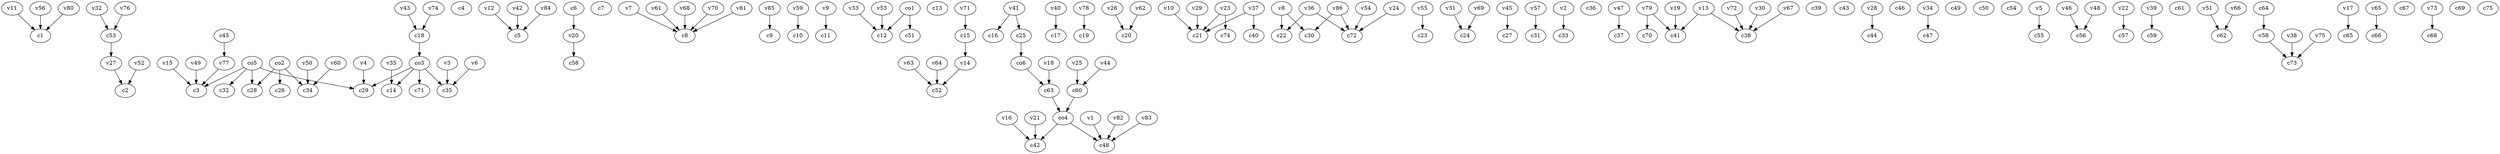 strict digraph  {
c1;
c2;
c3;
c4;
c5;
c6;
c7;
c8;
c9;
c10;
c11;
c12;
c13;
c14;
c15;
c16;
c17;
c18;
c19;
c20;
c21;
c22;
c23;
c24;
c25;
c26;
c27;
c28;
c29;
c30;
c31;
c32;
c33;
c34;
c35;
c36;
c37;
c38;
c39;
c40;
c41;
c42;
c43;
c44;
c45;
c46;
c47;
c48;
c49;
c50;
c51;
c52;
c53;
c54;
c55;
c56;
c57;
c58;
c59;
c60;
c61;
c62;
c63;
c64;
c65;
c66;
c67;
c68;
c69;
c70;
c71;
c72;
c73;
c74;
c75;
v1;
v2;
v3;
v4;
v5;
v6;
v7;
v8;
v9;
v10;
v11;
v12;
v13;
v14;
v15;
v16;
v17;
v18;
v19;
v20;
v21;
v22;
v23;
v24;
v25;
v26;
v27;
v28;
v29;
v30;
v31;
v32;
v33;
v34;
v35;
v36;
v37;
v38;
v39;
v40;
v41;
v42;
v43;
v44;
v45;
v46;
v47;
v48;
v49;
v50;
v51;
v52;
v53;
v54;
v55;
v56;
v57;
v58;
v59;
v60;
v61;
v62;
v63;
v64;
v65;
v66;
v67;
v68;
v69;
v70;
v71;
v72;
v73;
v74;
v75;
v76;
v77;
v78;
v79;
v80;
v81;
v82;
v83;
v84;
v85;
v86;
co1;
co2;
co3;
co4;
co5;
co6;
c6 -> v20  [weight=1];
c15 -> v14  [weight=1];
c18 -> co3  [weight=1];
c25 -> co6  [weight=1];
c45 -> v77  [weight=1];
c53 -> v27  [weight=1];
c60 -> co4  [weight=1];
c63 -> co4  [weight=1];
c64 -> v58  [weight=1];
v1 -> c48  [weight=1];
v2 -> c33  [weight=1];
v3 -> c35  [weight=1];
v4 -> c29  [weight=1];
v5 -> c55  [weight=1];
v6 -> c35  [weight=1];
v7 -> c8  [weight=1];
v8 -> c30  [weight=1];
v8 -> c22  [weight=1];
v9 -> c11  [weight=1];
v10 -> c21  [weight=1];
v11 -> c1  [weight=1];
v12 -> c5  [weight=1];
v13 -> c41  [weight=1];
v13 -> c38  [weight=1];
v14 -> c52  [weight=1];
v15 -> c3  [weight=1];
v16 -> c42  [weight=1];
v17 -> c65  [weight=1];
v18 -> c63  [weight=1];
v19 -> c41  [weight=1];
v20 -> c58  [weight=1];
v21 -> c42  [weight=1];
v22 -> c57  [weight=1];
v23 -> c21  [weight=1];
v23 -> c74  [weight=1];
v24 -> c72  [weight=1];
v25 -> c60  [weight=1];
v26 -> c20  [weight=1];
v27 -> c2  [weight=1];
v28 -> c44  [weight=1];
v29 -> c21  [weight=1];
v30 -> c38  [weight=1];
v31 -> c24  [weight=1];
v32 -> c53  [weight=1];
v33 -> c12  [weight=1];
v34 -> c47  [weight=1];
v35 -> c14  [weight=1];
v36 -> c72  [weight=1];
v36 -> c22  [weight=1];
v37 -> c40  [weight=1];
v37 -> c21  [weight=1];
v38 -> c73  [weight=1];
v39 -> c59  [weight=1];
v40 -> c17  [weight=1];
v41 -> c16  [weight=1];
v41 -> c25  [weight=1];
v42 -> c5  [weight=1];
v43 -> c18  [weight=1];
v44 -> c60  [weight=1];
v45 -> c27  [weight=1];
v46 -> c56  [weight=1];
v47 -> c37  [weight=1];
v48 -> c56  [weight=1];
v49 -> c3  [weight=1];
v50 -> c34  [weight=1];
v51 -> c62  [weight=1];
v52 -> c2  [weight=1];
v53 -> c12  [weight=1];
v54 -> c72  [weight=1];
v55 -> c23  [weight=1];
v56 -> c1  [weight=1];
v57 -> c31  [weight=1];
v58 -> c73  [weight=1];
v59 -> c10  [weight=1];
v60 -> c34  [weight=1];
v61 -> c8  [weight=1];
v62 -> c20  [weight=1];
v63 -> c52  [weight=1];
v64 -> c52  [weight=1];
v65 -> c66  [weight=1];
v66 -> c62  [weight=1];
v67 -> c38  [weight=1];
v68 -> c8  [weight=1];
v69 -> c24  [weight=1];
v70 -> c8  [weight=1];
v71 -> c15  [weight=1];
v72 -> c38  [weight=1];
v73 -> c68  [weight=1];
v74 -> c18  [weight=1];
v75 -> c73  [weight=1];
v76 -> c53  [weight=1];
v77 -> c3  [weight=1];
v78 -> c19  [weight=1];
v79 -> c41  [weight=1];
v79 -> c70  [weight=1];
v80 -> c1  [weight=1];
v81 -> c8  [weight=1];
v82 -> c48  [weight=1];
v83 -> c48  [weight=1];
v84 -> c5  [weight=1];
v85 -> c9  [weight=1];
v86 -> c30  [weight=1];
v86 -> c72  [weight=1];
co1 -> c12  [weight=1];
co1 -> c51  [weight=1];
co2 -> c28  [weight=1];
co2 -> c34  [weight=1];
co2 -> c26  [weight=1];
co3 -> c29  [weight=1];
co3 -> c71  [weight=1];
co3 -> c35  [weight=1];
co3 -> c14  [weight=1];
co4 -> c42  [weight=1];
co4 -> c48  [weight=1];
co5 -> c32  [weight=1];
co5 -> c28  [weight=1];
co5 -> c3  [weight=1];
co5 -> c29  [weight=1];
co6 -> c63  [weight=1];
}
